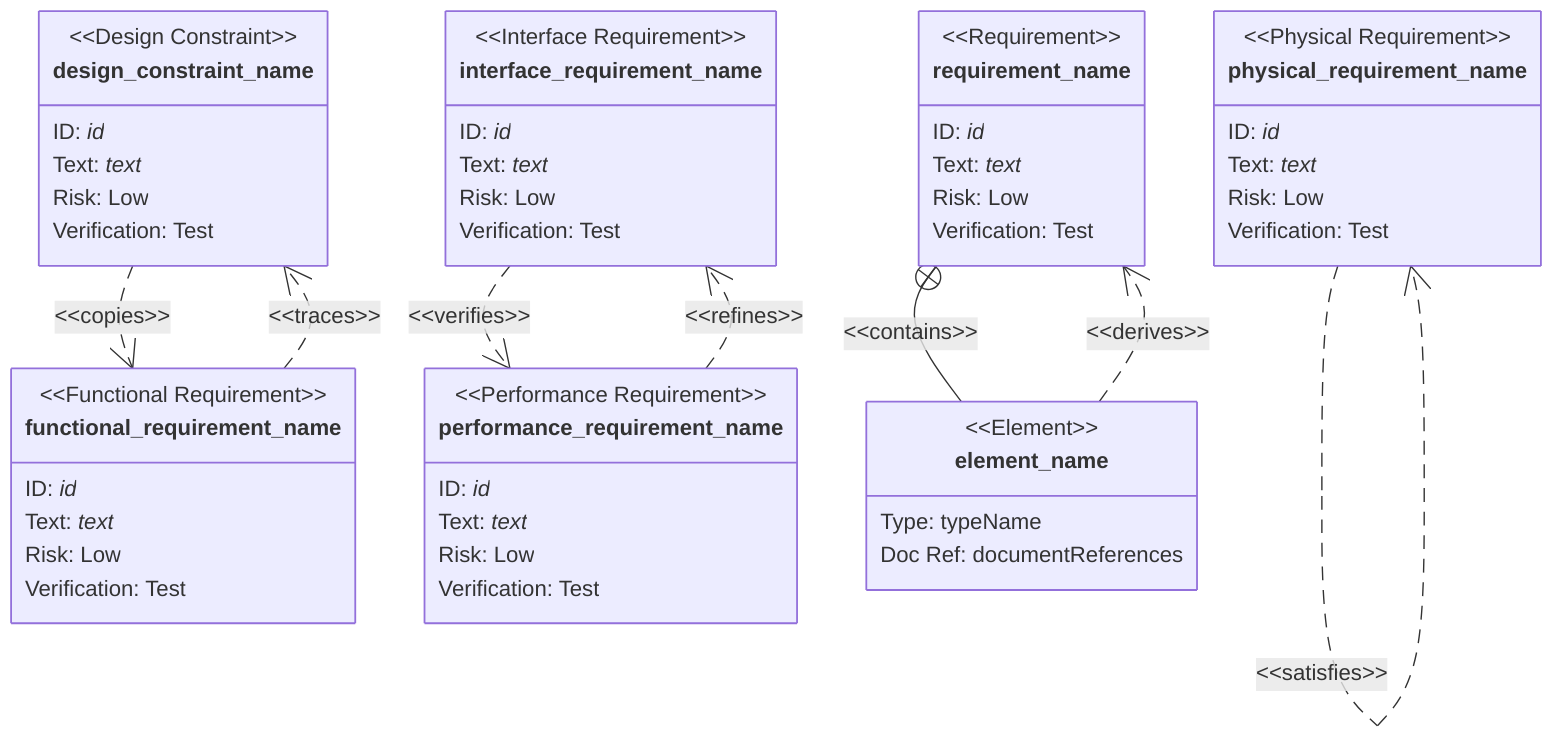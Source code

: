 requirementDiagram
    requirement requirement_name {
        id: _id_
        text: _text_
        risk: low
        verifymethod: test
    }

    element element_name {
        type: typeName
        docref: documentReferences
    }

    designConstraint design_constraint_name {
        id: _id_
        text: _text_
        risk: low
        verifymethod: test
    }

    functionalRequirement functional_requirement_name {
        id: _id_
        text: _text_
        risk: low
        verifymethod: test
    }

    interfaceRequirement interface_requirement_name {
        id: _id_
        text: _text_
        risk: low
        verifymethod: test
    }

    performanceRequirement performance_requirement_name {
        id: _id_
        text: _text_
        risk: low
        verifymethod: test
    }

    physicalRequirement physical_requirement_name {
        id: _id_
        text: _text_
        risk: low
        verifymethod: test
    }

    requirement_name-contains->element_name
    requirement_name<-derives-element_name
    design_constraint_name-copies->functional_requirement_name
    design_constraint_name<-traces-functional_requirement_name
    interface_requirement_name-verifies->performance_requirement_name
    interface_requirement_name<-refines-performance_requirement_name
    physical_requirement_name-satisfies->physical_requirement_name